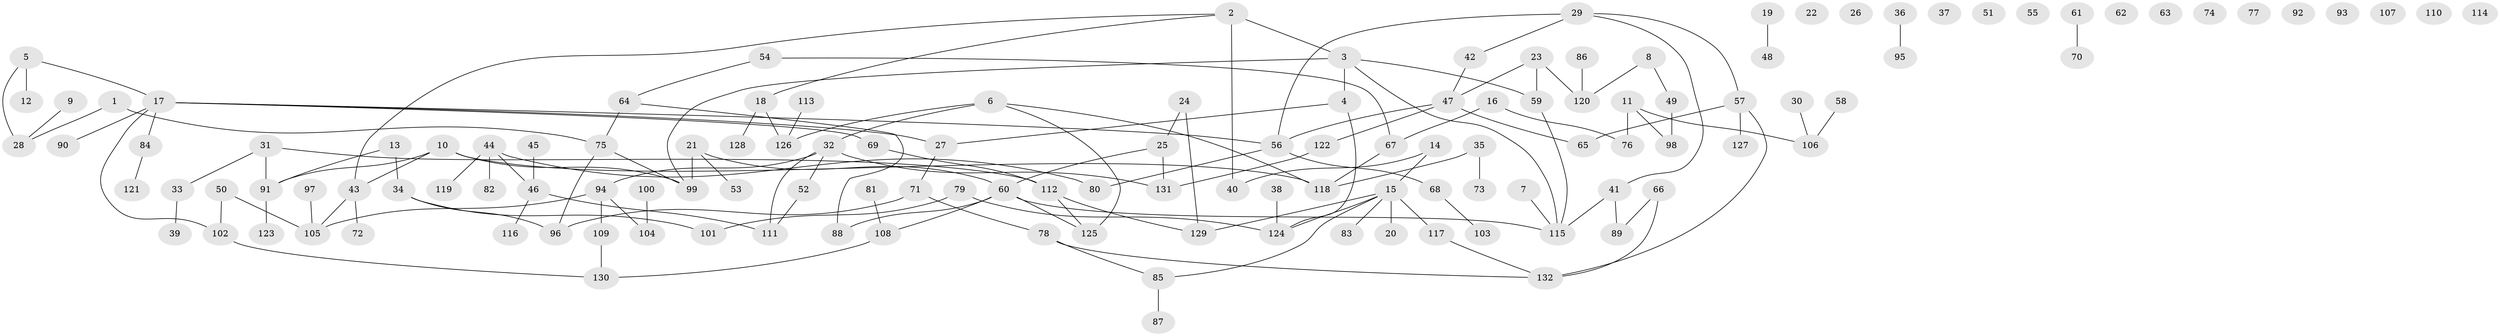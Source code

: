 // coarse degree distribution, {4: 0.19444444444444445, 5: 0.16666666666666666, 2: 0.16666666666666666, 3: 0.08333333333333333, 1: 0.2777777777777778, 6: 0.05555555555555555, 8: 0.027777777777777776, 11: 0.027777777777777776}
// Generated by graph-tools (version 1.1) at 2025/35/03/04/25 23:35:57]
// undirected, 132 vertices, 147 edges
graph export_dot {
  node [color=gray90,style=filled];
  1;
  2;
  3;
  4;
  5;
  6;
  7;
  8;
  9;
  10;
  11;
  12;
  13;
  14;
  15;
  16;
  17;
  18;
  19;
  20;
  21;
  22;
  23;
  24;
  25;
  26;
  27;
  28;
  29;
  30;
  31;
  32;
  33;
  34;
  35;
  36;
  37;
  38;
  39;
  40;
  41;
  42;
  43;
  44;
  45;
  46;
  47;
  48;
  49;
  50;
  51;
  52;
  53;
  54;
  55;
  56;
  57;
  58;
  59;
  60;
  61;
  62;
  63;
  64;
  65;
  66;
  67;
  68;
  69;
  70;
  71;
  72;
  73;
  74;
  75;
  76;
  77;
  78;
  79;
  80;
  81;
  82;
  83;
  84;
  85;
  86;
  87;
  88;
  89;
  90;
  91;
  92;
  93;
  94;
  95;
  96;
  97;
  98;
  99;
  100;
  101;
  102;
  103;
  104;
  105;
  106;
  107;
  108;
  109;
  110;
  111;
  112;
  113;
  114;
  115;
  116;
  117;
  118;
  119;
  120;
  121;
  122;
  123;
  124;
  125;
  126;
  127;
  128;
  129;
  130;
  131;
  132;
  1 -- 28;
  1 -- 75;
  2 -- 3;
  2 -- 18;
  2 -- 40;
  2 -- 43;
  3 -- 4;
  3 -- 59;
  3 -- 99;
  3 -- 115;
  4 -- 27;
  4 -- 124;
  5 -- 12;
  5 -- 17;
  5 -- 28;
  6 -- 32;
  6 -- 118;
  6 -- 125;
  6 -- 126;
  7 -- 115;
  8 -- 49;
  8 -- 120;
  9 -- 28;
  10 -- 43;
  10 -- 91;
  10 -- 99;
  10 -- 118;
  11 -- 76;
  11 -- 98;
  11 -- 106;
  13 -- 34;
  13 -- 91;
  14 -- 15;
  14 -- 40;
  15 -- 20;
  15 -- 83;
  15 -- 85;
  15 -- 117;
  15 -- 124;
  15 -- 129;
  16 -- 67;
  16 -- 76;
  17 -- 27;
  17 -- 56;
  17 -- 69;
  17 -- 84;
  17 -- 90;
  17 -- 102;
  18 -- 126;
  18 -- 128;
  19 -- 48;
  21 -- 53;
  21 -- 60;
  21 -- 99;
  23 -- 47;
  23 -- 59;
  23 -- 120;
  24 -- 25;
  24 -- 129;
  25 -- 60;
  25 -- 131;
  27 -- 71;
  29 -- 41;
  29 -- 42;
  29 -- 56;
  29 -- 57;
  30 -- 106;
  31 -- 33;
  31 -- 91;
  31 -- 112;
  32 -- 52;
  32 -- 94;
  32 -- 111;
  32 -- 131;
  33 -- 39;
  34 -- 96;
  34 -- 101;
  35 -- 73;
  35 -- 118;
  36 -- 95;
  38 -- 124;
  41 -- 89;
  41 -- 115;
  42 -- 47;
  43 -- 72;
  43 -- 105;
  44 -- 46;
  44 -- 80;
  44 -- 82;
  44 -- 119;
  45 -- 46;
  46 -- 111;
  46 -- 116;
  47 -- 56;
  47 -- 65;
  47 -- 122;
  49 -- 98;
  50 -- 102;
  50 -- 105;
  52 -- 111;
  54 -- 64;
  54 -- 67;
  56 -- 68;
  56 -- 80;
  57 -- 65;
  57 -- 127;
  57 -- 132;
  58 -- 106;
  59 -- 115;
  60 -- 88;
  60 -- 108;
  60 -- 115;
  60 -- 125;
  61 -- 70;
  64 -- 75;
  64 -- 88;
  66 -- 89;
  66 -- 132;
  67 -- 118;
  68 -- 103;
  69 -- 112;
  71 -- 78;
  71 -- 96;
  75 -- 96;
  75 -- 99;
  78 -- 85;
  78 -- 132;
  79 -- 101;
  79 -- 124;
  81 -- 108;
  84 -- 121;
  85 -- 87;
  86 -- 120;
  91 -- 123;
  94 -- 104;
  94 -- 105;
  94 -- 109;
  97 -- 105;
  100 -- 104;
  102 -- 130;
  108 -- 130;
  109 -- 130;
  112 -- 125;
  112 -- 129;
  113 -- 126;
  117 -- 132;
  122 -- 131;
}
